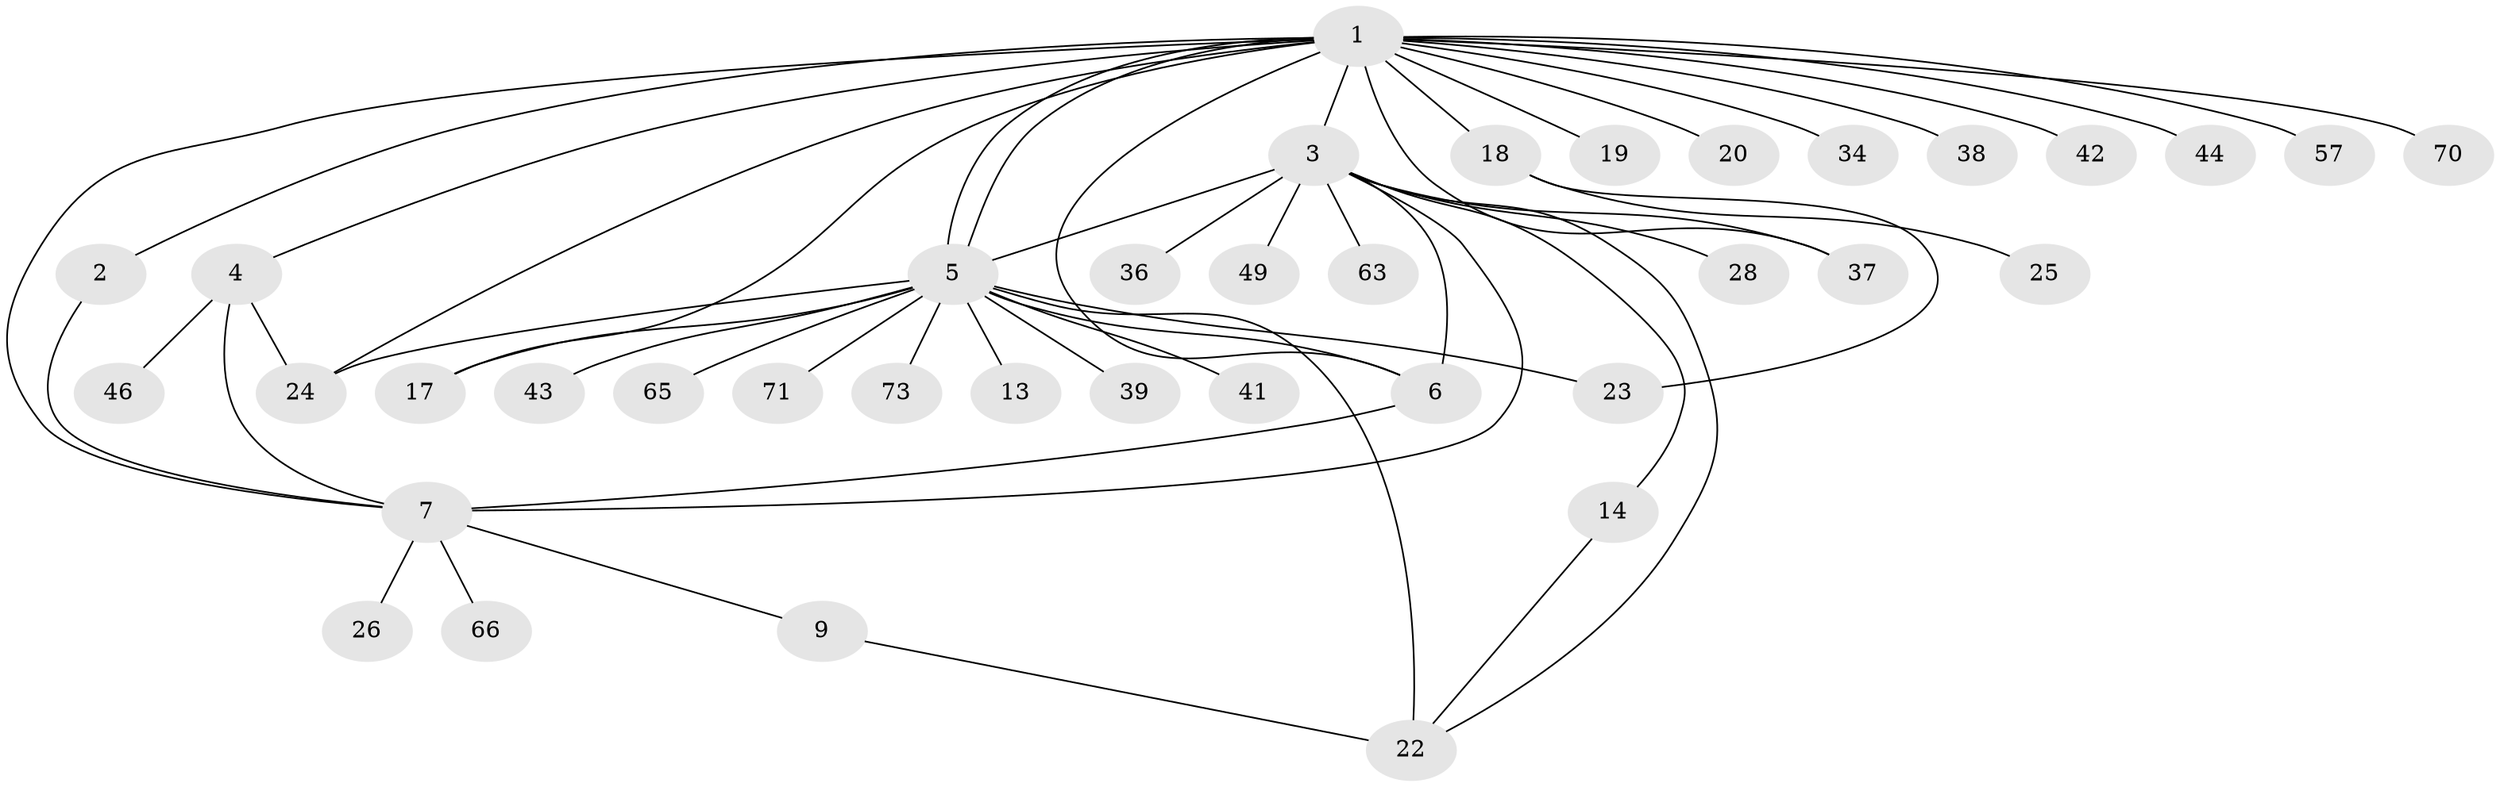 // original degree distribution, {20: 0.012987012987012988, 2: 0.19480519480519481, 3: 0.18181818181818182, 5: 0.012987012987012988, 17: 0.012987012987012988, 7: 0.012987012987012988, 1: 0.4935064935064935, 9: 0.012987012987012988, 4: 0.03896103896103896, 6: 0.025974025974025976}
// Generated by graph-tools (version 1.1) at 2025/14/03/09/25 04:14:37]
// undirected, 38 vertices, 53 edges
graph export_dot {
graph [start="1"]
  node [color=gray90,style=filled];
  1;
  2;
  3 [super="+11"];
  4 [super="+29"];
  5 [super="+30+8+27+10"];
  6 [super="+74"];
  7 [super="+16+15"];
  9;
  13;
  14;
  17 [super="+32"];
  18 [super="+62"];
  19;
  20 [super="+67+35"];
  22 [super="+47+51"];
  23 [super="+53+31"];
  24 [super="+52"];
  25;
  26 [super="+50"];
  28;
  34;
  36;
  37 [super="+40+59"];
  38;
  39 [super="+48"];
  41;
  42;
  43;
  44;
  46;
  49;
  57;
  63;
  65;
  66;
  70;
  71;
  73;
  1 -- 2;
  1 -- 3 [weight=2];
  1 -- 4;
  1 -- 5;
  1 -- 5;
  1 -- 6;
  1 -- 17;
  1 -- 18;
  1 -- 19;
  1 -- 20;
  1 -- 24;
  1 -- 34;
  1 -- 38;
  1 -- 42;
  1 -- 44;
  1 -- 57;
  1 -- 70;
  1 -- 37;
  1 -- 7;
  2 -- 7;
  3 -- 36;
  3 -- 5;
  3 -- 6;
  3 -- 7;
  3 -- 37 [weight=2];
  3 -- 14;
  3 -- 49;
  3 -- 22;
  3 -- 28;
  3 -- 63;
  4 -- 46;
  4 -- 24;
  4 -- 7;
  5 -- 13;
  5 -- 23 [weight=2];
  5 -- 41;
  5 -- 43;
  5 -- 65;
  5 -- 71;
  5 -- 73;
  5 -- 6;
  5 -- 24;
  5 -- 22;
  5 -- 39;
  5 -- 17;
  6 -- 7;
  7 -- 9;
  7 -- 26;
  7 -- 66;
  9 -- 22;
  14 -- 22;
  18 -- 25;
  18 -- 23;
}
